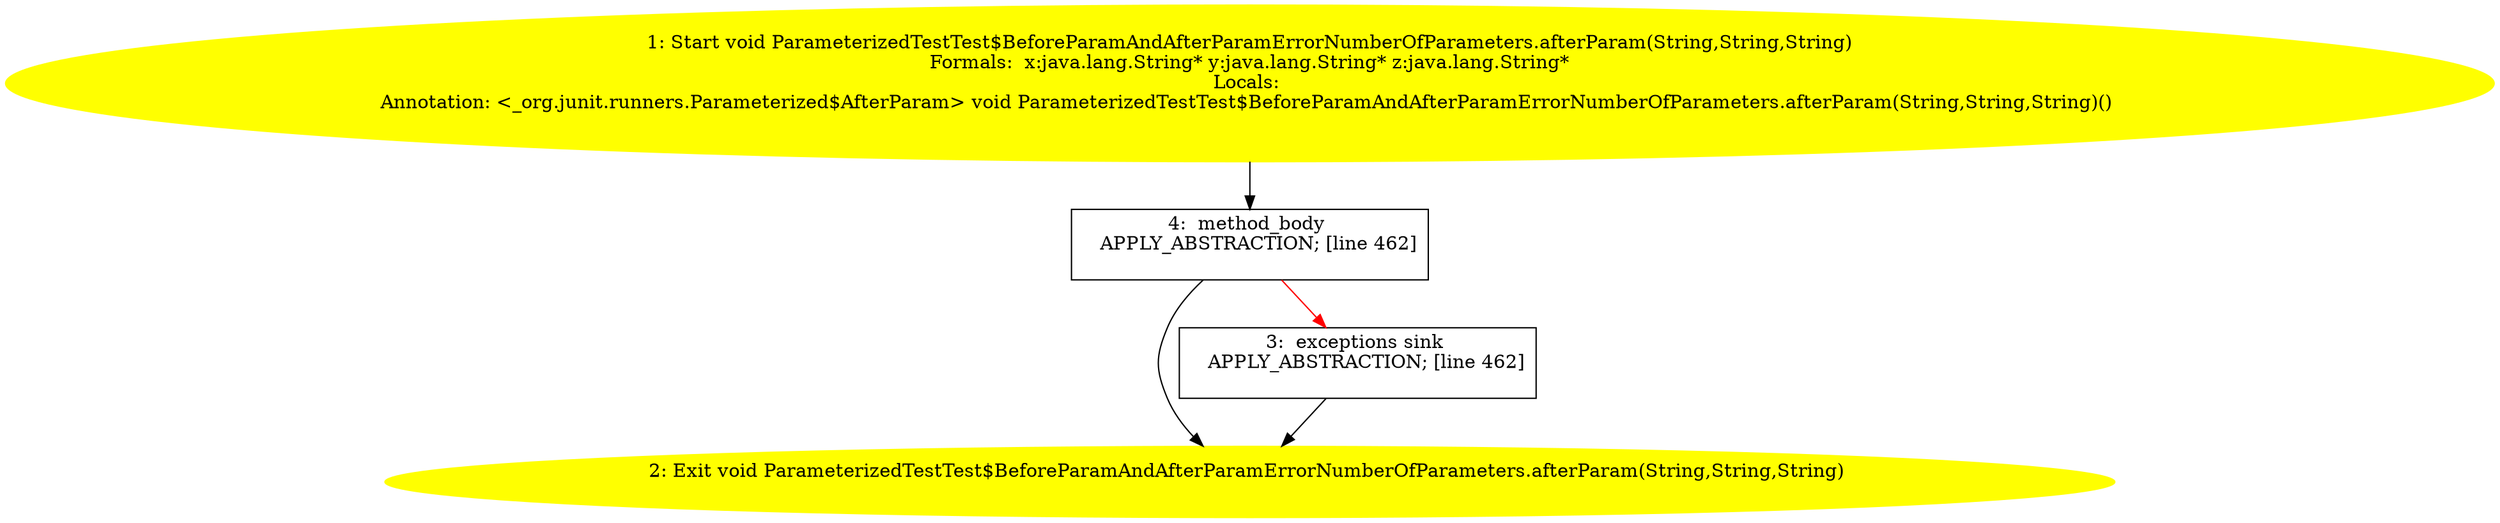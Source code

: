/* @generated */
digraph cfg {
"org.junit.tests.running.classes.ParameterizedTestTest$BeforeParamAndAfterParamErrorNumberOfParameter.065276348ec5317eed103d892f63a7ad_1" [label="1: Start void ParameterizedTestTest$BeforeParamAndAfterParamErrorNumberOfParameters.afterParam(String,String,String)\nFormals:  x:java.lang.String* y:java.lang.String* z:java.lang.String*\nLocals: \nAnnotation: <_org.junit.runners.Parameterized$AfterParam> void ParameterizedTestTest$BeforeParamAndAfterParamErrorNumberOfParameters.afterParam(String,String,String)() \n  " color=yellow style=filled]
	

	 "org.junit.tests.running.classes.ParameterizedTestTest$BeforeParamAndAfterParamErrorNumberOfParameter.065276348ec5317eed103d892f63a7ad_1" -> "org.junit.tests.running.classes.ParameterizedTestTest$BeforeParamAndAfterParamErrorNumberOfParameter.065276348ec5317eed103d892f63a7ad_4" ;
"org.junit.tests.running.classes.ParameterizedTestTest$BeforeParamAndAfterParamErrorNumberOfParameter.065276348ec5317eed103d892f63a7ad_2" [label="2: Exit void ParameterizedTestTest$BeforeParamAndAfterParamErrorNumberOfParameters.afterParam(String,String,String) \n  " color=yellow style=filled]
	

"org.junit.tests.running.classes.ParameterizedTestTest$BeforeParamAndAfterParamErrorNumberOfParameter.065276348ec5317eed103d892f63a7ad_3" [label="3:  exceptions sink \n   APPLY_ABSTRACTION; [line 462]\n " shape="box"]
	

	 "org.junit.tests.running.classes.ParameterizedTestTest$BeforeParamAndAfterParamErrorNumberOfParameter.065276348ec5317eed103d892f63a7ad_3" -> "org.junit.tests.running.classes.ParameterizedTestTest$BeforeParamAndAfterParamErrorNumberOfParameter.065276348ec5317eed103d892f63a7ad_2" ;
"org.junit.tests.running.classes.ParameterizedTestTest$BeforeParamAndAfterParamErrorNumberOfParameter.065276348ec5317eed103d892f63a7ad_4" [label="4:  method_body \n   APPLY_ABSTRACTION; [line 462]\n " shape="box"]
	

	 "org.junit.tests.running.classes.ParameterizedTestTest$BeforeParamAndAfterParamErrorNumberOfParameter.065276348ec5317eed103d892f63a7ad_4" -> "org.junit.tests.running.classes.ParameterizedTestTest$BeforeParamAndAfterParamErrorNumberOfParameter.065276348ec5317eed103d892f63a7ad_2" ;
	 "org.junit.tests.running.classes.ParameterizedTestTest$BeforeParamAndAfterParamErrorNumberOfParameter.065276348ec5317eed103d892f63a7ad_4" -> "org.junit.tests.running.classes.ParameterizedTestTest$BeforeParamAndAfterParamErrorNumberOfParameter.065276348ec5317eed103d892f63a7ad_3" [color="red" ];
}

